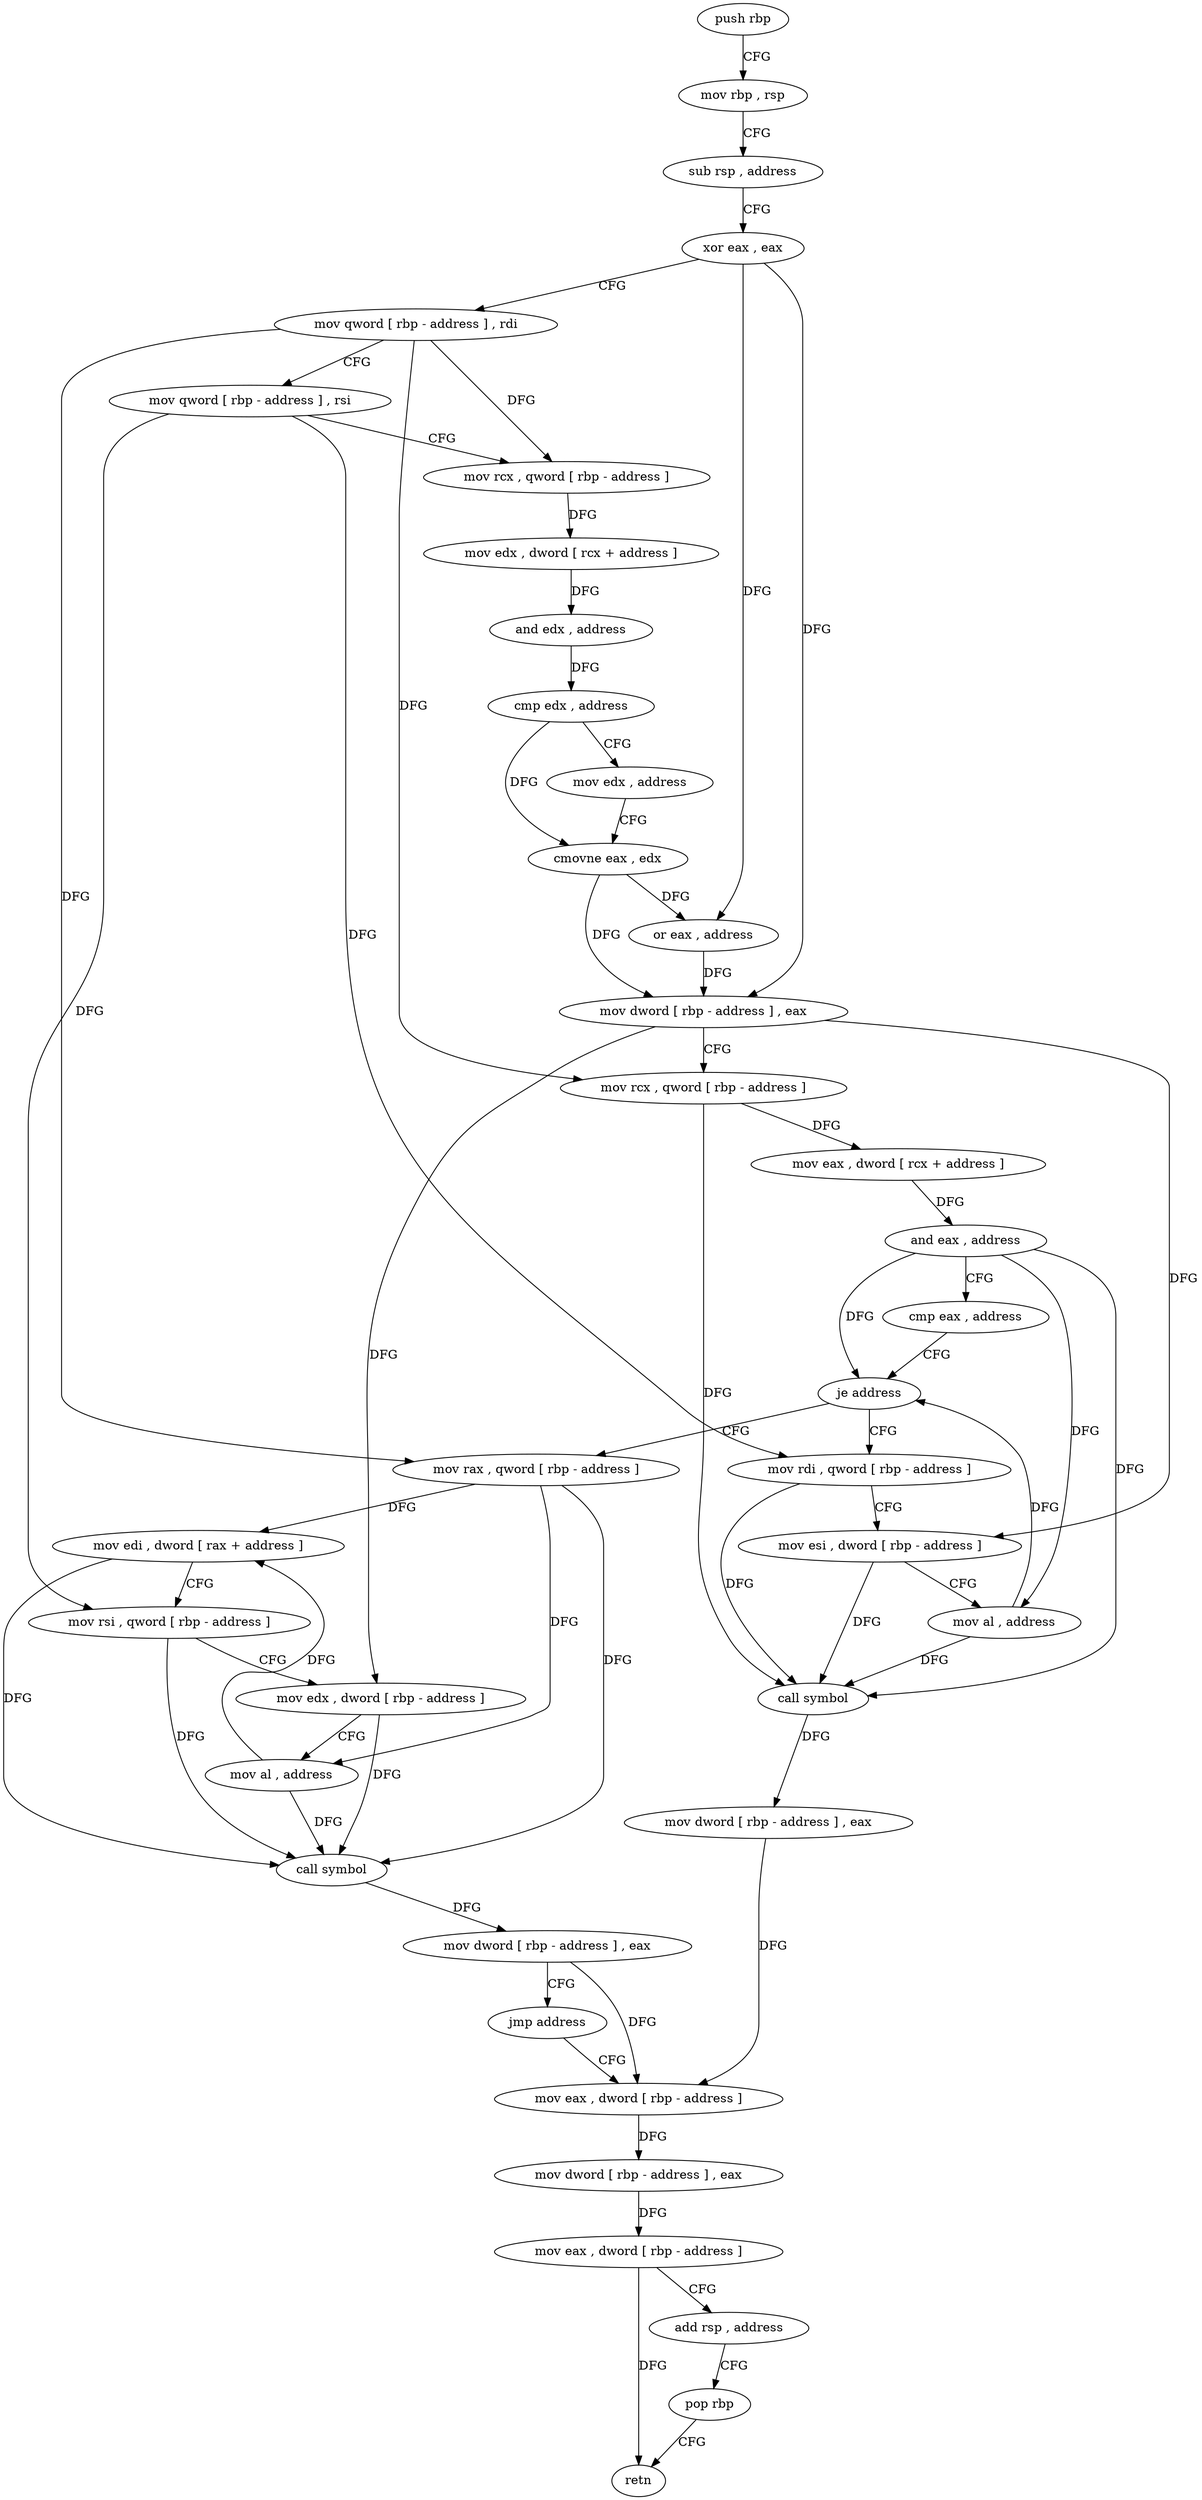 digraph "func" {
"4215104" [label = "push rbp" ]
"4215105" [label = "mov rbp , rsp" ]
"4215108" [label = "sub rsp , address" ]
"4215112" [label = "xor eax , eax" ]
"4215114" [label = "mov qword [ rbp - address ] , rdi" ]
"4215118" [label = "mov qword [ rbp - address ] , rsi" ]
"4215122" [label = "mov rcx , qword [ rbp - address ]" ]
"4215126" [label = "mov edx , dword [ rcx + address ]" ]
"4215129" [label = "and edx , address" ]
"4215132" [label = "cmp edx , address" ]
"4215135" [label = "mov edx , address" ]
"4215140" [label = "cmovne eax , edx" ]
"4215143" [label = "or eax , address" ]
"4215148" [label = "mov dword [ rbp - address ] , eax" ]
"4215151" [label = "mov rcx , qword [ rbp - address ]" ]
"4215155" [label = "mov eax , dword [ rcx + address ]" ]
"4215158" [label = "and eax , address" ]
"4215163" [label = "cmp eax , address" ]
"4215166" [label = "je address" ]
"4215201" [label = "mov rdi , qword [ rbp - address ]" ]
"4215172" [label = "mov rax , qword [ rbp - address ]" ]
"4215205" [label = "mov esi , dword [ rbp - address ]" ]
"4215208" [label = "mov al , address" ]
"4215210" [label = "call symbol" ]
"4215215" [label = "mov dword [ rbp - address ] , eax" ]
"4215218" [label = "mov eax , dword [ rbp - address ]" ]
"4215176" [label = "mov edi , dword [ rax + address ]" ]
"4215179" [label = "mov rsi , qword [ rbp - address ]" ]
"4215183" [label = "mov edx , dword [ rbp - address ]" ]
"4215186" [label = "mov al , address" ]
"4215188" [label = "call symbol" ]
"4215193" [label = "mov dword [ rbp - address ] , eax" ]
"4215196" [label = "jmp address" ]
"4215221" [label = "mov dword [ rbp - address ] , eax" ]
"4215224" [label = "mov eax , dword [ rbp - address ]" ]
"4215227" [label = "add rsp , address" ]
"4215231" [label = "pop rbp" ]
"4215232" [label = "retn" ]
"4215104" -> "4215105" [ label = "CFG" ]
"4215105" -> "4215108" [ label = "CFG" ]
"4215108" -> "4215112" [ label = "CFG" ]
"4215112" -> "4215114" [ label = "CFG" ]
"4215112" -> "4215143" [ label = "DFG" ]
"4215112" -> "4215148" [ label = "DFG" ]
"4215114" -> "4215118" [ label = "CFG" ]
"4215114" -> "4215122" [ label = "DFG" ]
"4215114" -> "4215151" [ label = "DFG" ]
"4215114" -> "4215172" [ label = "DFG" ]
"4215118" -> "4215122" [ label = "CFG" ]
"4215118" -> "4215201" [ label = "DFG" ]
"4215118" -> "4215179" [ label = "DFG" ]
"4215122" -> "4215126" [ label = "DFG" ]
"4215126" -> "4215129" [ label = "DFG" ]
"4215129" -> "4215132" [ label = "DFG" ]
"4215132" -> "4215135" [ label = "CFG" ]
"4215132" -> "4215140" [ label = "DFG" ]
"4215135" -> "4215140" [ label = "CFG" ]
"4215140" -> "4215143" [ label = "DFG" ]
"4215140" -> "4215148" [ label = "DFG" ]
"4215143" -> "4215148" [ label = "DFG" ]
"4215148" -> "4215151" [ label = "CFG" ]
"4215148" -> "4215205" [ label = "DFG" ]
"4215148" -> "4215183" [ label = "DFG" ]
"4215151" -> "4215155" [ label = "DFG" ]
"4215151" -> "4215210" [ label = "DFG" ]
"4215155" -> "4215158" [ label = "DFG" ]
"4215158" -> "4215163" [ label = "CFG" ]
"4215158" -> "4215166" [ label = "DFG" ]
"4215158" -> "4215208" [ label = "DFG" ]
"4215158" -> "4215210" [ label = "DFG" ]
"4215163" -> "4215166" [ label = "CFG" ]
"4215166" -> "4215201" [ label = "CFG" ]
"4215166" -> "4215172" [ label = "CFG" ]
"4215201" -> "4215205" [ label = "CFG" ]
"4215201" -> "4215210" [ label = "DFG" ]
"4215172" -> "4215176" [ label = "DFG" ]
"4215172" -> "4215186" [ label = "DFG" ]
"4215172" -> "4215188" [ label = "DFG" ]
"4215205" -> "4215208" [ label = "CFG" ]
"4215205" -> "4215210" [ label = "DFG" ]
"4215208" -> "4215210" [ label = "DFG" ]
"4215208" -> "4215166" [ label = "DFG" ]
"4215210" -> "4215215" [ label = "DFG" ]
"4215215" -> "4215218" [ label = "DFG" ]
"4215218" -> "4215221" [ label = "DFG" ]
"4215176" -> "4215179" [ label = "CFG" ]
"4215176" -> "4215188" [ label = "DFG" ]
"4215179" -> "4215183" [ label = "CFG" ]
"4215179" -> "4215188" [ label = "DFG" ]
"4215183" -> "4215186" [ label = "CFG" ]
"4215183" -> "4215188" [ label = "DFG" ]
"4215186" -> "4215188" [ label = "DFG" ]
"4215186" -> "4215176" [ label = "DFG" ]
"4215188" -> "4215193" [ label = "DFG" ]
"4215193" -> "4215196" [ label = "CFG" ]
"4215193" -> "4215218" [ label = "DFG" ]
"4215196" -> "4215218" [ label = "CFG" ]
"4215221" -> "4215224" [ label = "DFG" ]
"4215224" -> "4215227" [ label = "CFG" ]
"4215224" -> "4215232" [ label = "DFG" ]
"4215227" -> "4215231" [ label = "CFG" ]
"4215231" -> "4215232" [ label = "CFG" ]
}
